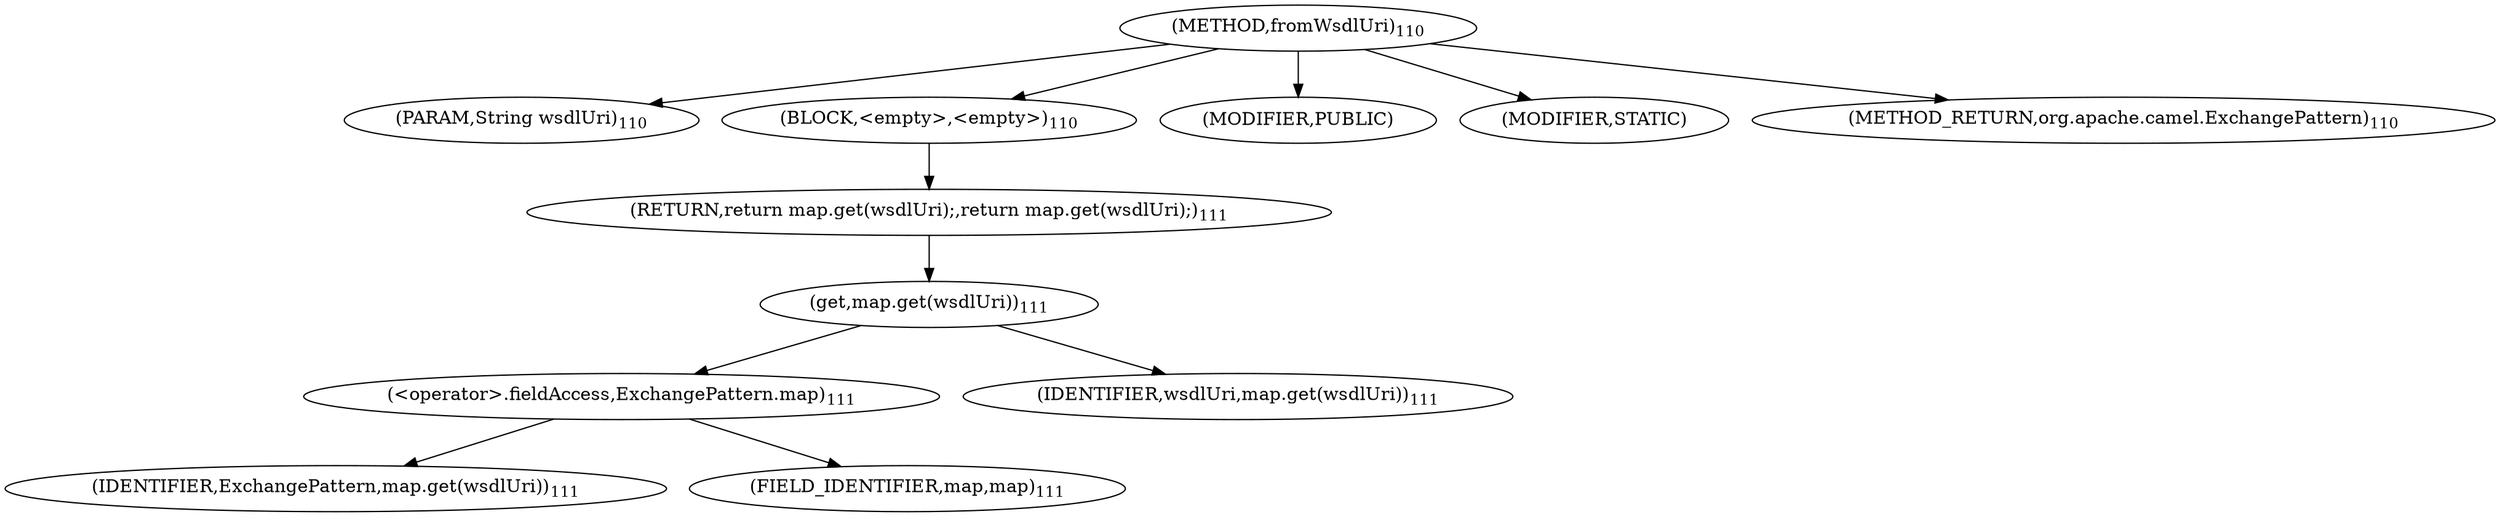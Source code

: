 digraph "fromWsdlUri" {  
"141" [label = <(METHOD,fromWsdlUri)<SUB>110</SUB>> ]
"142" [label = <(PARAM,String wsdlUri)<SUB>110</SUB>> ]
"143" [label = <(BLOCK,&lt;empty&gt;,&lt;empty&gt;)<SUB>110</SUB>> ]
"144" [label = <(RETURN,return map.get(wsdlUri);,return map.get(wsdlUri);)<SUB>111</SUB>> ]
"145" [label = <(get,map.get(wsdlUri))<SUB>111</SUB>> ]
"146" [label = <(&lt;operator&gt;.fieldAccess,ExchangePattern.map)<SUB>111</SUB>> ]
"147" [label = <(IDENTIFIER,ExchangePattern,map.get(wsdlUri))<SUB>111</SUB>> ]
"148" [label = <(FIELD_IDENTIFIER,map,map)<SUB>111</SUB>> ]
"149" [label = <(IDENTIFIER,wsdlUri,map.get(wsdlUri))<SUB>111</SUB>> ]
"150" [label = <(MODIFIER,PUBLIC)> ]
"151" [label = <(MODIFIER,STATIC)> ]
"152" [label = <(METHOD_RETURN,org.apache.camel.ExchangePattern)<SUB>110</SUB>> ]
  "141" -> "142" 
  "141" -> "143" 
  "141" -> "150" 
  "141" -> "151" 
  "141" -> "152" 
  "143" -> "144" 
  "144" -> "145" 
  "145" -> "146" 
  "145" -> "149" 
  "146" -> "147" 
  "146" -> "148" 
}
